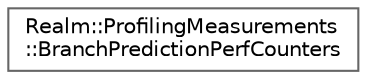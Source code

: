 digraph "Graphical Class Hierarchy"
{
 // LATEX_PDF_SIZE
  bgcolor="transparent";
  edge [fontname=Helvetica,fontsize=10,labelfontname=Helvetica,labelfontsize=10];
  node [fontname=Helvetica,fontsize=10,shape=box,height=0.2,width=0.4];
  rankdir="LR";
  Node0 [id="Node000000",label="Realm::ProfilingMeasurements\l::BranchPredictionPerfCounters",height=0.2,width=0.4,color="grey40", fillcolor="white", style="filled",URL="$structRealm_1_1ProfilingMeasurements_1_1BranchPredictionPerfCounters.html",tooltip=" "];
}
